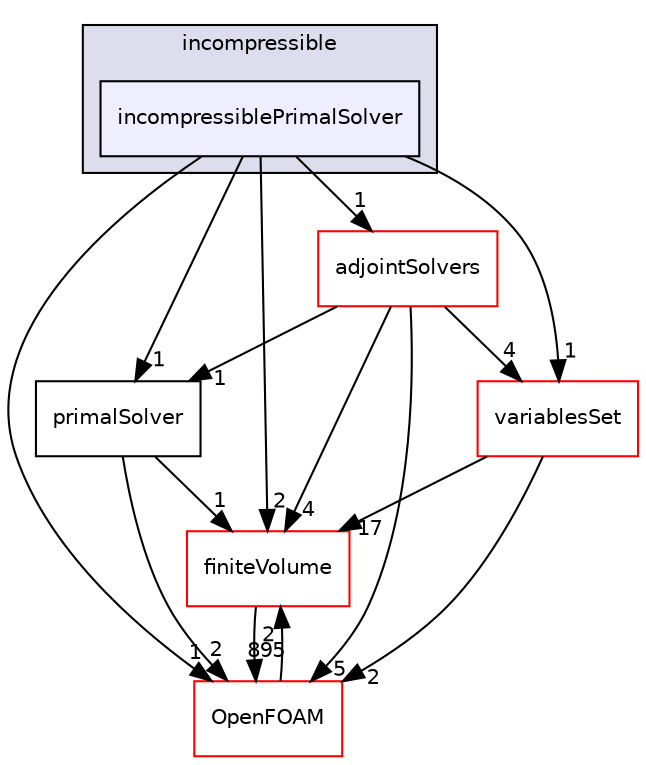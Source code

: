 digraph "src/optimisation/adjointOptimisation/adjoint/solvers/primalSolvers/incompressible/incompressiblePrimalSolver" {
  bgcolor=transparent;
  compound=true
  node [ fontsize="10", fontname="Helvetica"];
  edge [ labelfontsize="10", labelfontname="Helvetica"];
  subgraph clusterdir_63917a551ed1d85d2b13384e919fb65d {
    graph [ bgcolor="#ddddee", pencolor="black", label="incompressible" fontname="Helvetica", fontsize="10", URL="dir_63917a551ed1d85d2b13384e919fb65d.html"]
  dir_5aba0a8c5faa23d3d989f917678c366c [shape=box, label="incompressiblePrimalSolver", style="filled", fillcolor="#eeeeff", pencolor="black", URL="dir_5aba0a8c5faa23d3d989f917678c366c.html"];
  }
  dir_9bd15774b555cf7259a6fa18f99fe99b [shape=box label="finiteVolume" color="red" URL="dir_9bd15774b555cf7259a6fa18f99fe99b.html"];
  dir_e795448d0a5c64e27ea31dc3355a03a6 [shape=box label="adjointSolvers" color="red" URL="dir_e795448d0a5c64e27ea31dc3355a03a6.html"];
  dir_90fe3bfa42b62e6bdcb51b1590e7f00a [shape=box label="primalSolver" URL="dir_90fe3bfa42b62e6bdcb51b1590e7f00a.html"];
  dir_195a59111b2a8c42961aaea2cfc6eba5 [shape=box label="variablesSet" color="red" URL="dir_195a59111b2a8c42961aaea2cfc6eba5.html"];
  dir_c5473ff19b20e6ec4dfe5c310b3778a8 [shape=box label="OpenFOAM" color="red" URL="dir_c5473ff19b20e6ec4dfe5c310b3778a8.html"];
  dir_9bd15774b555cf7259a6fa18f99fe99b->dir_c5473ff19b20e6ec4dfe5c310b3778a8 [headlabel="895", labeldistance=1.5 headhref="dir_000814_002151.html"];
  dir_e795448d0a5c64e27ea31dc3355a03a6->dir_9bd15774b555cf7259a6fa18f99fe99b [headlabel="4", labeldistance=1.5 headhref="dir_002896_000814.html"];
  dir_e795448d0a5c64e27ea31dc3355a03a6->dir_90fe3bfa42b62e6bdcb51b1590e7f00a [headlabel="1", labeldistance=1.5 headhref="dir_002896_002907.html"];
  dir_e795448d0a5c64e27ea31dc3355a03a6->dir_195a59111b2a8c42961aaea2cfc6eba5 [headlabel="4", labeldistance=1.5 headhref="dir_002896_002915.html"];
  dir_e795448d0a5c64e27ea31dc3355a03a6->dir_c5473ff19b20e6ec4dfe5c310b3778a8 [headlabel="5", labeldistance=1.5 headhref="dir_002896_002151.html"];
  dir_90fe3bfa42b62e6bdcb51b1590e7f00a->dir_9bd15774b555cf7259a6fa18f99fe99b [headlabel="1", labeldistance=1.5 headhref="dir_002907_000814.html"];
  dir_90fe3bfa42b62e6bdcb51b1590e7f00a->dir_c5473ff19b20e6ec4dfe5c310b3778a8 [headlabel="2", labeldistance=1.5 headhref="dir_002907_002151.html"];
  dir_5aba0a8c5faa23d3d989f917678c366c->dir_9bd15774b555cf7259a6fa18f99fe99b [headlabel="2", labeldistance=1.5 headhref="dir_002903_000814.html"];
  dir_5aba0a8c5faa23d3d989f917678c366c->dir_e795448d0a5c64e27ea31dc3355a03a6 [headlabel="1", labeldistance=1.5 headhref="dir_002903_002896.html"];
  dir_5aba0a8c5faa23d3d989f917678c366c->dir_90fe3bfa42b62e6bdcb51b1590e7f00a [headlabel="1", labeldistance=1.5 headhref="dir_002903_002907.html"];
  dir_5aba0a8c5faa23d3d989f917678c366c->dir_195a59111b2a8c42961aaea2cfc6eba5 [headlabel="1", labeldistance=1.5 headhref="dir_002903_002915.html"];
  dir_5aba0a8c5faa23d3d989f917678c366c->dir_c5473ff19b20e6ec4dfe5c310b3778a8 [headlabel="1", labeldistance=1.5 headhref="dir_002903_002151.html"];
  dir_195a59111b2a8c42961aaea2cfc6eba5->dir_9bd15774b555cf7259a6fa18f99fe99b [headlabel="17", labeldistance=1.5 headhref="dir_002915_000814.html"];
  dir_195a59111b2a8c42961aaea2cfc6eba5->dir_c5473ff19b20e6ec4dfe5c310b3778a8 [headlabel="2", labeldistance=1.5 headhref="dir_002915_002151.html"];
  dir_c5473ff19b20e6ec4dfe5c310b3778a8->dir_9bd15774b555cf7259a6fa18f99fe99b [headlabel="2", labeldistance=1.5 headhref="dir_002151_000814.html"];
}
